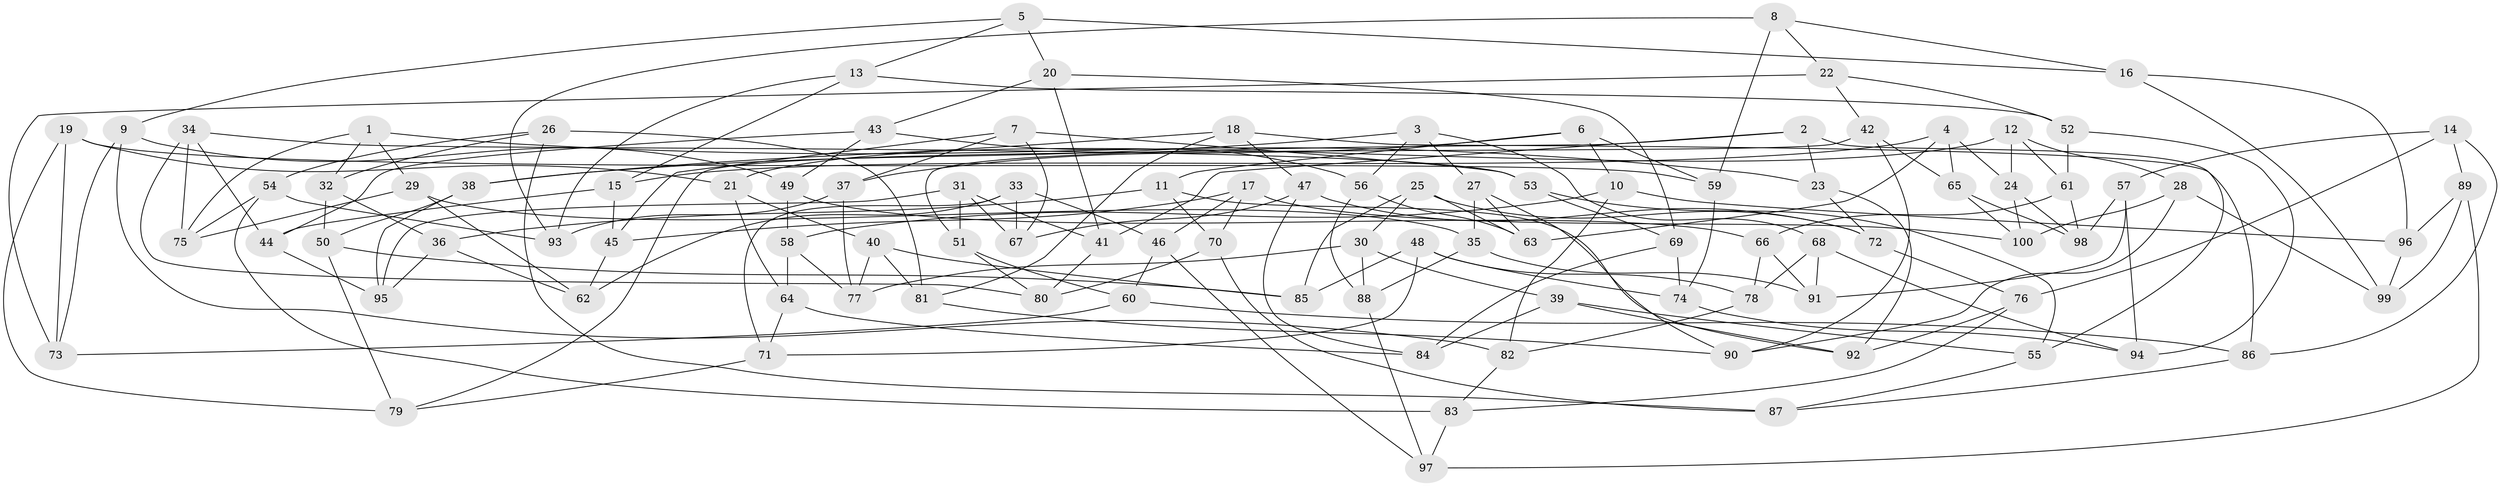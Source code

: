 // coarse degree distribution, {5: 0.07936507936507936, 4: 0.3968253968253968, 6: 0.5079365079365079, 3: 0.015873015873015872}
// Generated by graph-tools (version 1.1) at 2025/24/03/03/25 07:24:31]
// undirected, 100 vertices, 200 edges
graph export_dot {
graph [start="1"]
  node [color=gray90,style=filled];
  1;
  2;
  3;
  4;
  5;
  6;
  7;
  8;
  9;
  10;
  11;
  12;
  13;
  14;
  15;
  16;
  17;
  18;
  19;
  20;
  21;
  22;
  23;
  24;
  25;
  26;
  27;
  28;
  29;
  30;
  31;
  32;
  33;
  34;
  35;
  36;
  37;
  38;
  39;
  40;
  41;
  42;
  43;
  44;
  45;
  46;
  47;
  48;
  49;
  50;
  51;
  52;
  53;
  54;
  55;
  56;
  57;
  58;
  59;
  60;
  61;
  62;
  63;
  64;
  65;
  66;
  67;
  68;
  69;
  70;
  71;
  72;
  73;
  74;
  75;
  76;
  77;
  78;
  79;
  80;
  81;
  82;
  83;
  84;
  85;
  86;
  87;
  88;
  89;
  90;
  91;
  92;
  93;
  94;
  95;
  96;
  97;
  98;
  99;
  100;
  1 -- 29;
  1 -- 23;
  1 -- 75;
  1 -- 32;
  2 -- 51;
  2 -- 23;
  2 -- 55;
  2 -- 41;
  3 -- 27;
  3 -- 56;
  3 -- 68;
  3 -- 38;
  4 -- 24;
  4 -- 15;
  4 -- 65;
  4 -- 63;
  5 -- 16;
  5 -- 9;
  5 -- 20;
  5 -- 13;
  6 -- 59;
  6 -- 11;
  6 -- 37;
  6 -- 10;
  7 -- 67;
  7 -- 37;
  7 -- 45;
  7 -- 53;
  8 -- 59;
  8 -- 22;
  8 -- 16;
  8 -- 93;
  9 -- 49;
  9 -- 82;
  9 -- 73;
  10 -- 58;
  10 -- 96;
  10 -- 82;
  11 -- 70;
  11 -- 36;
  11 -- 92;
  12 -- 28;
  12 -- 24;
  12 -- 21;
  12 -- 61;
  13 -- 93;
  13 -- 52;
  13 -- 15;
  14 -- 76;
  14 -- 57;
  14 -- 89;
  14 -- 86;
  15 -- 44;
  15 -- 45;
  16 -- 99;
  16 -- 96;
  17 -- 100;
  17 -- 70;
  17 -- 46;
  17 -- 45;
  18 -- 38;
  18 -- 47;
  18 -- 86;
  18 -- 81;
  19 -- 21;
  19 -- 79;
  19 -- 73;
  19 -- 59;
  20 -- 41;
  20 -- 69;
  20 -- 43;
  21 -- 64;
  21 -- 40;
  22 -- 42;
  22 -- 52;
  22 -- 73;
  23 -- 72;
  23 -- 92;
  24 -- 98;
  24 -- 100;
  25 -- 30;
  25 -- 72;
  25 -- 63;
  25 -- 85;
  26 -- 87;
  26 -- 54;
  26 -- 32;
  26 -- 81;
  27 -- 63;
  27 -- 35;
  27 -- 90;
  28 -- 100;
  28 -- 90;
  28 -- 99;
  29 -- 35;
  29 -- 75;
  29 -- 62;
  30 -- 88;
  30 -- 39;
  30 -- 77;
  31 -- 41;
  31 -- 51;
  31 -- 67;
  31 -- 95;
  32 -- 50;
  32 -- 36;
  33 -- 46;
  33 -- 62;
  33 -- 71;
  33 -- 67;
  34 -- 44;
  34 -- 75;
  34 -- 80;
  34 -- 53;
  35 -- 91;
  35 -- 88;
  36 -- 62;
  36 -- 95;
  37 -- 77;
  37 -- 93;
  38 -- 95;
  38 -- 50;
  39 -- 55;
  39 -- 84;
  39 -- 92;
  40 -- 77;
  40 -- 85;
  40 -- 81;
  41 -- 80;
  42 -- 90;
  42 -- 65;
  42 -- 79;
  43 -- 49;
  43 -- 44;
  43 -- 56;
  44 -- 95;
  45 -- 62;
  46 -- 97;
  46 -- 60;
  47 -- 72;
  47 -- 84;
  47 -- 67;
  48 -- 74;
  48 -- 85;
  48 -- 71;
  48 -- 78;
  49 -- 58;
  49 -- 66;
  50 -- 85;
  50 -- 79;
  51 -- 80;
  51 -- 60;
  52 -- 94;
  52 -- 61;
  53 -- 55;
  53 -- 69;
  54 -- 93;
  54 -- 75;
  54 -- 83;
  55 -- 87;
  56 -- 88;
  56 -- 63;
  57 -- 91;
  57 -- 94;
  57 -- 98;
  58 -- 64;
  58 -- 77;
  59 -- 74;
  60 -- 73;
  60 -- 86;
  61 -- 98;
  61 -- 66;
  64 -- 71;
  64 -- 84;
  65 -- 98;
  65 -- 100;
  66 -- 78;
  66 -- 91;
  68 -- 94;
  68 -- 78;
  68 -- 91;
  69 -- 84;
  69 -- 74;
  70 -- 80;
  70 -- 87;
  71 -- 79;
  72 -- 76;
  74 -- 94;
  76 -- 92;
  76 -- 83;
  78 -- 82;
  81 -- 90;
  82 -- 83;
  83 -- 97;
  86 -- 87;
  88 -- 97;
  89 -- 99;
  89 -- 97;
  89 -- 96;
  96 -- 99;
}
